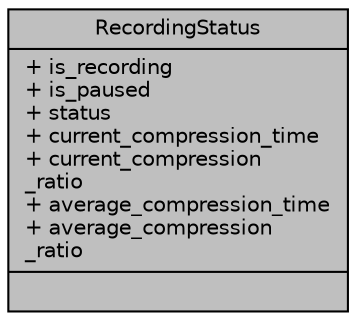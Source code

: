 digraph "RecordingStatus"
{
 // LATEX_PDF_SIZE
  edge [fontname="Helvetica",fontsize="10",labelfontname="Helvetica",labelfontsize="10"];
  node [fontname="Helvetica",fontsize="10",shape=record];
  Node1 [label="{RecordingStatus\n|+ is_recording\l+ is_paused\l+ status\l+ current_compression_time\l+ current_compression\l_ratio\l+ average_compression_time\l+ average_compression\l_ratio\l|}",height=0.2,width=0.4,color="black", fillcolor="grey75", style="filled", fontcolor="black",tooltip="Container for information about the current SVO recording process."];
}
